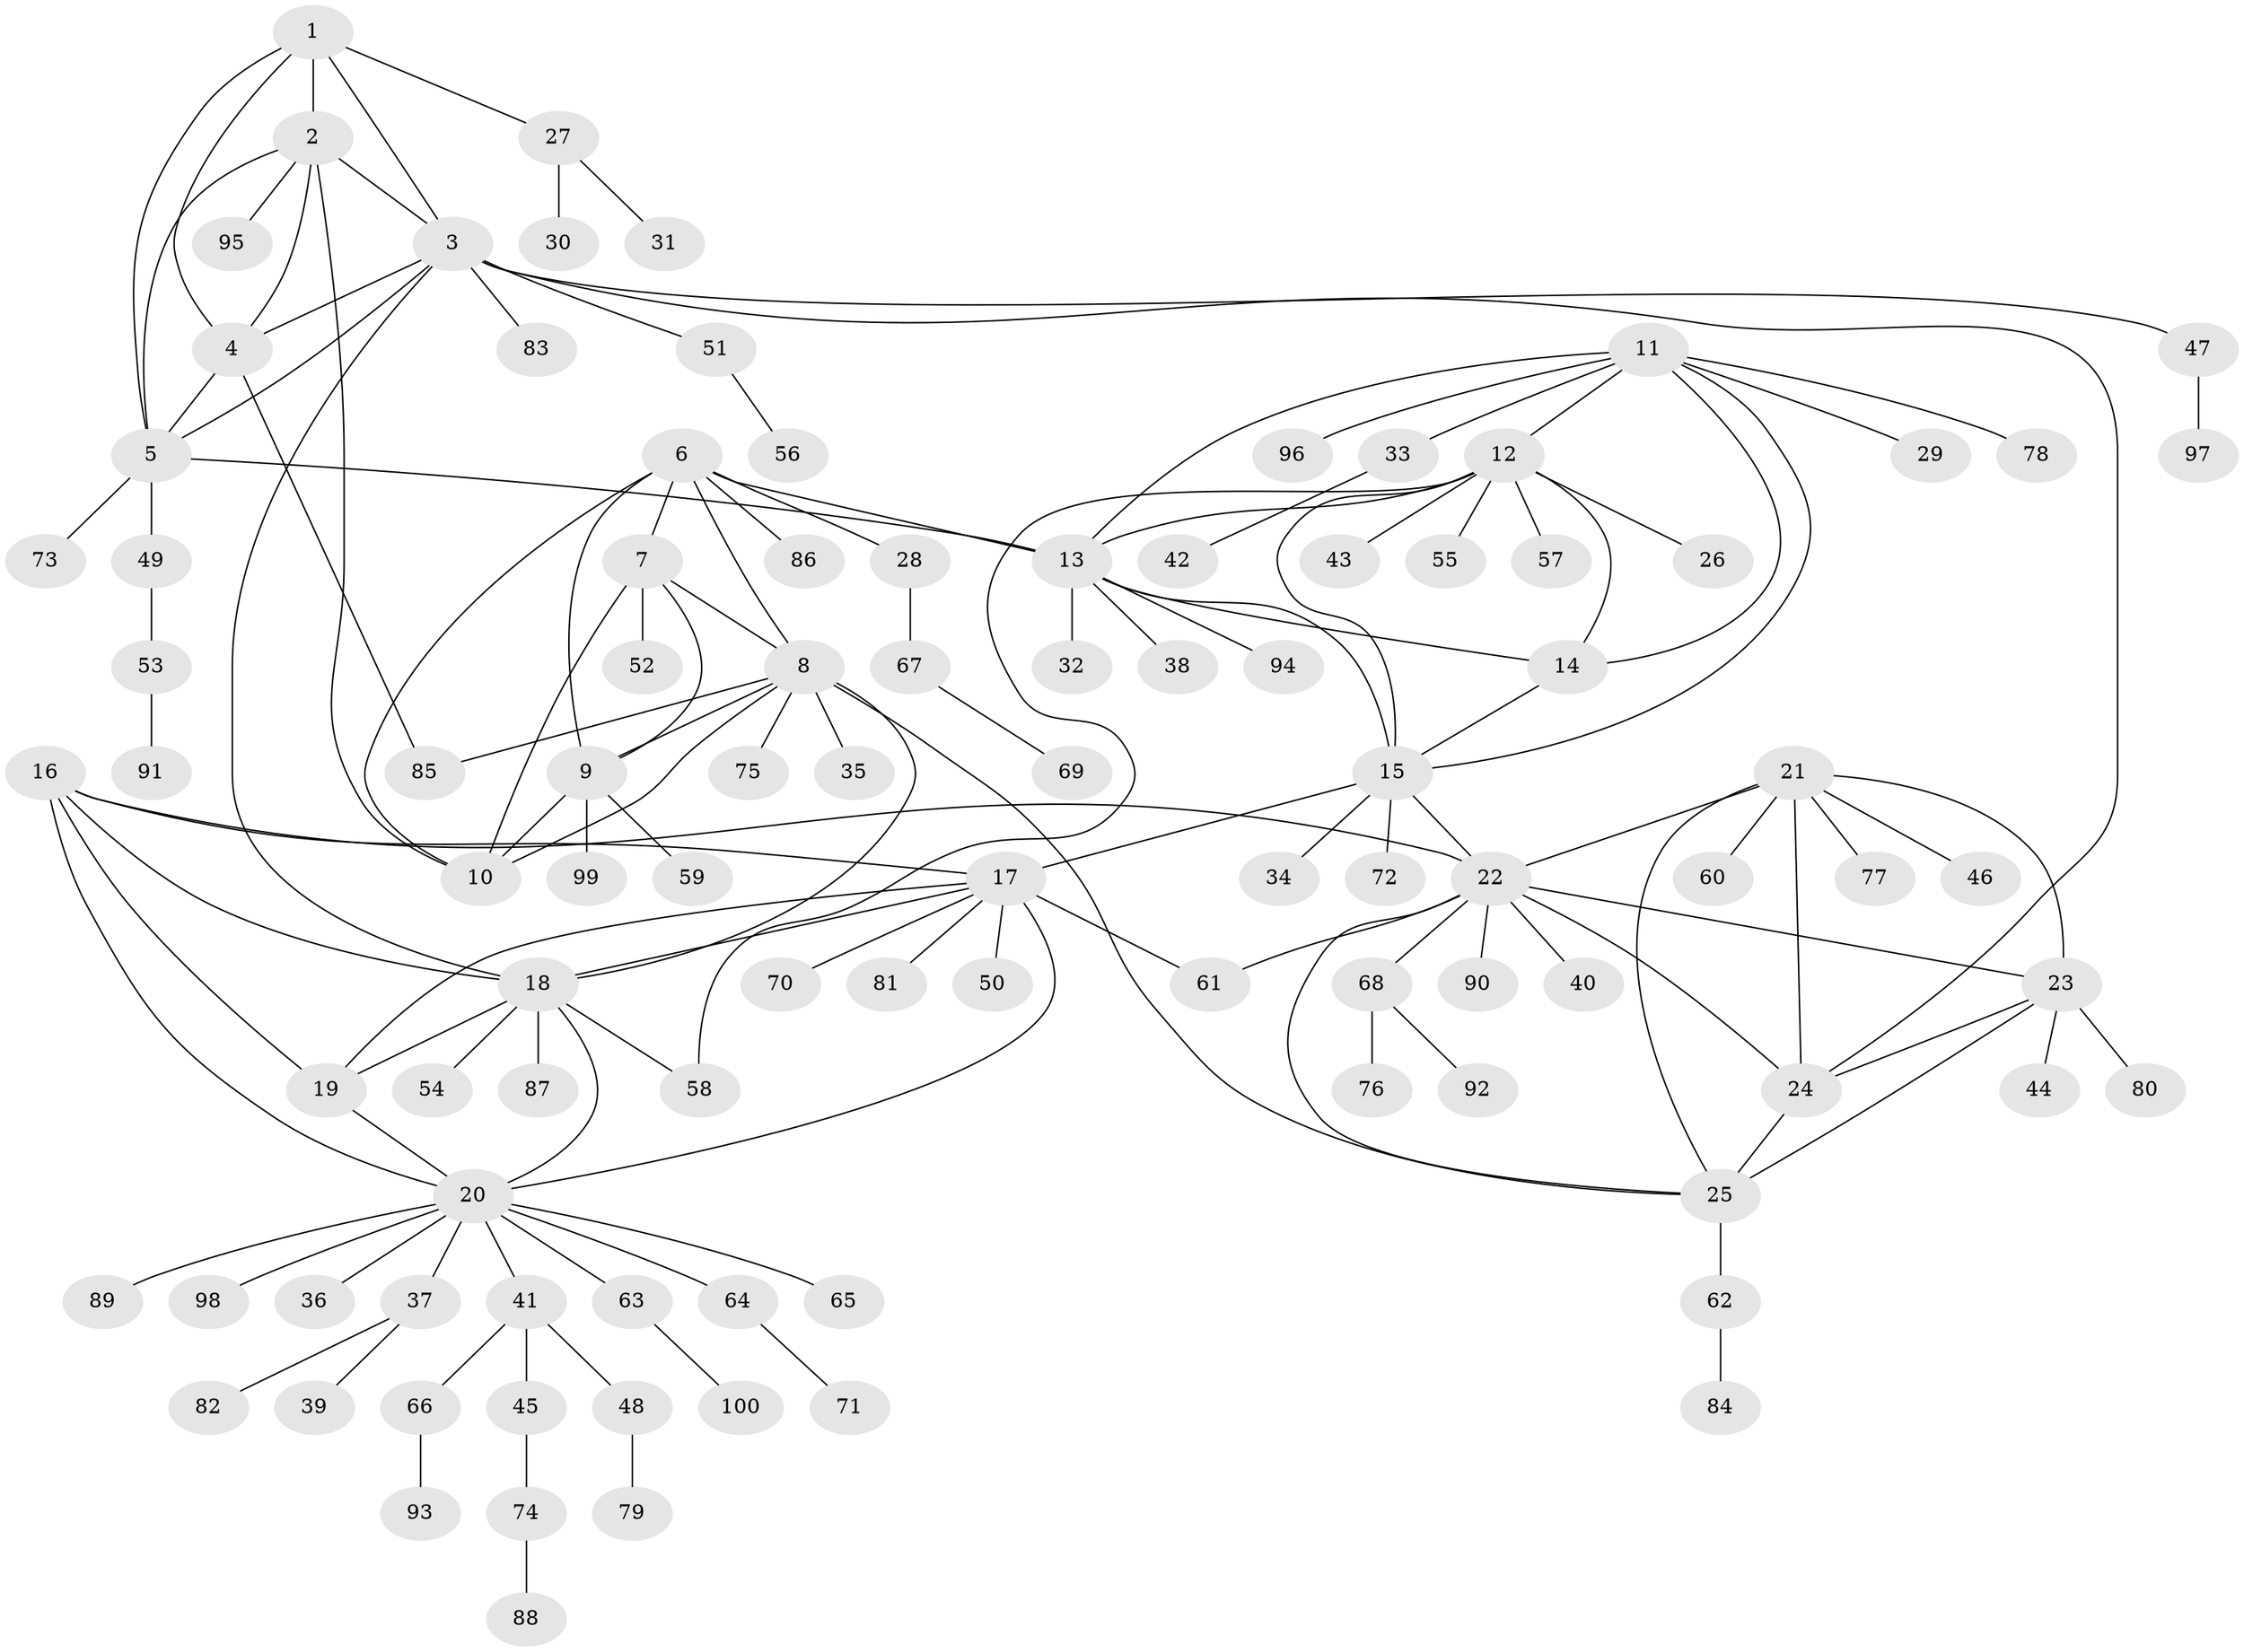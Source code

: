 // coarse degree distribution, {6: 0.06944444444444445, 9: 0.027777777777777776, 3: 0.013888888888888888, 5: 0.027777777777777776, 7: 0.041666666666666664, 8: 0.027777777777777776, 4: 0.041666666666666664, 10: 0.013888888888888888, 1: 0.6111111111111112, 2: 0.125}
// Generated by graph-tools (version 1.1) at 2025/42/03/06/25 10:42:13]
// undirected, 100 vertices, 138 edges
graph export_dot {
graph [start="1"]
  node [color=gray90,style=filled];
  1;
  2;
  3;
  4;
  5;
  6;
  7;
  8;
  9;
  10;
  11;
  12;
  13;
  14;
  15;
  16;
  17;
  18;
  19;
  20;
  21;
  22;
  23;
  24;
  25;
  26;
  27;
  28;
  29;
  30;
  31;
  32;
  33;
  34;
  35;
  36;
  37;
  38;
  39;
  40;
  41;
  42;
  43;
  44;
  45;
  46;
  47;
  48;
  49;
  50;
  51;
  52;
  53;
  54;
  55;
  56;
  57;
  58;
  59;
  60;
  61;
  62;
  63;
  64;
  65;
  66;
  67;
  68;
  69;
  70;
  71;
  72;
  73;
  74;
  75;
  76;
  77;
  78;
  79;
  80;
  81;
  82;
  83;
  84;
  85;
  86;
  87;
  88;
  89;
  90;
  91;
  92;
  93;
  94;
  95;
  96;
  97;
  98;
  99;
  100;
  1 -- 2;
  1 -- 3;
  1 -- 4;
  1 -- 5;
  1 -- 27;
  2 -- 3;
  2 -- 4;
  2 -- 5;
  2 -- 10;
  2 -- 95;
  3 -- 4;
  3 -- 5;
  3 -- 18;
  3 -- 24;
  3 -- 47;
  3 -- 51;
  3 -- 83;
  4 -- 5;
  4 -- 85;
  5 -- 13;
  5 -- 49;
  5 -- 73;
  6 -- 7;
  6 -- 8;
  6 -- 9;
  6 -- 10;
  6 -- 13;
  6 -- 28;
  6 -- 86;
  7 -- 8;
  7 -- 9;
  7 -- 10;
  7 -- 52;
  8 -- 9;
  8 -- 10;
  8 -- 18;
  8 -- 25;
  8 -- 35;
  8 -- 75;
  8 -- 85;
  9 -- 10;
  9 -- 59;
  9 -- 99;
  11 -- 12;
  11 -- 13;
  11 -- 14;
  11 -- 15;
  11 -- 29;
  11 -- 33;
  11 -- 78;
  11 -- 96;
  12 -- 13;
  12 -- 14;
  12 -- 15;
  12 -- 26;
  12 -- 43;
  12 -- 55;
  12 -- 57;
  12 -- 58;
  13 -- 14;
  13 -- 15;
  13 -- 32;
  13 -- 38;
  13 -- 94;
  14 -- 15;
  15 -- 17;
  15 -- 22;
  15 -- 34;
  15 -- 72;
  16 -- 17;
  16 -- 18;
  16 -- 19;
  16 -- 20;
  16 -- 22;
  17 -- 18;
  17 -- 19;
  17 -- 20;
  17 -- 50;
  17 -- 61;
  17 -- 70;
  17 -- 81;
  18 -- 19;
  18 -- 20;
  18 -- 54;
  18 -- 58;
  18 -- 87;
  19 -- 20;
  20 -- 36;
  20 -- 37;
  20 -- 41;
  20 -- 63;
  20 -- 64;
  20 -- 65;
  20 -- 89;
  20 -- 98;
  21 -- 22;
  21 -- 23;
  21 -- 24;
  21 -- 25;
  21 -- 46;
  21 -- 60;
  21 -- 77;
  22 -- 23;
  22 -- 24;
  22 -- 25;
  22 -- 40;
  22 -- 61;
  22 -- 68;
  22 -- 90;
  23 -- 24;
  23 -- 25;
  23 -- 44;
  23 -- 80;
  24 -- 25;
  25 -- 62;
  27 -- 30;
  27 -- 31;
  28 -- 67;
  33 -- 42;
  37 -- 39;
  37 -- 82;
  41 -- 45;
  41 -- 48;
  41 -- 66;
  45 -- 74;
  47 -- 97;
  48 -- 79;
  49 -- 53;
  51 -- 56;
  53 -- 91;
  62 -- 84;
  63 -- 100;
  64 -- 71;
  66 -- 93;
  67 -- 69;
  68 -- 76;
  68 -- 92;
  74 -- 88;
}
